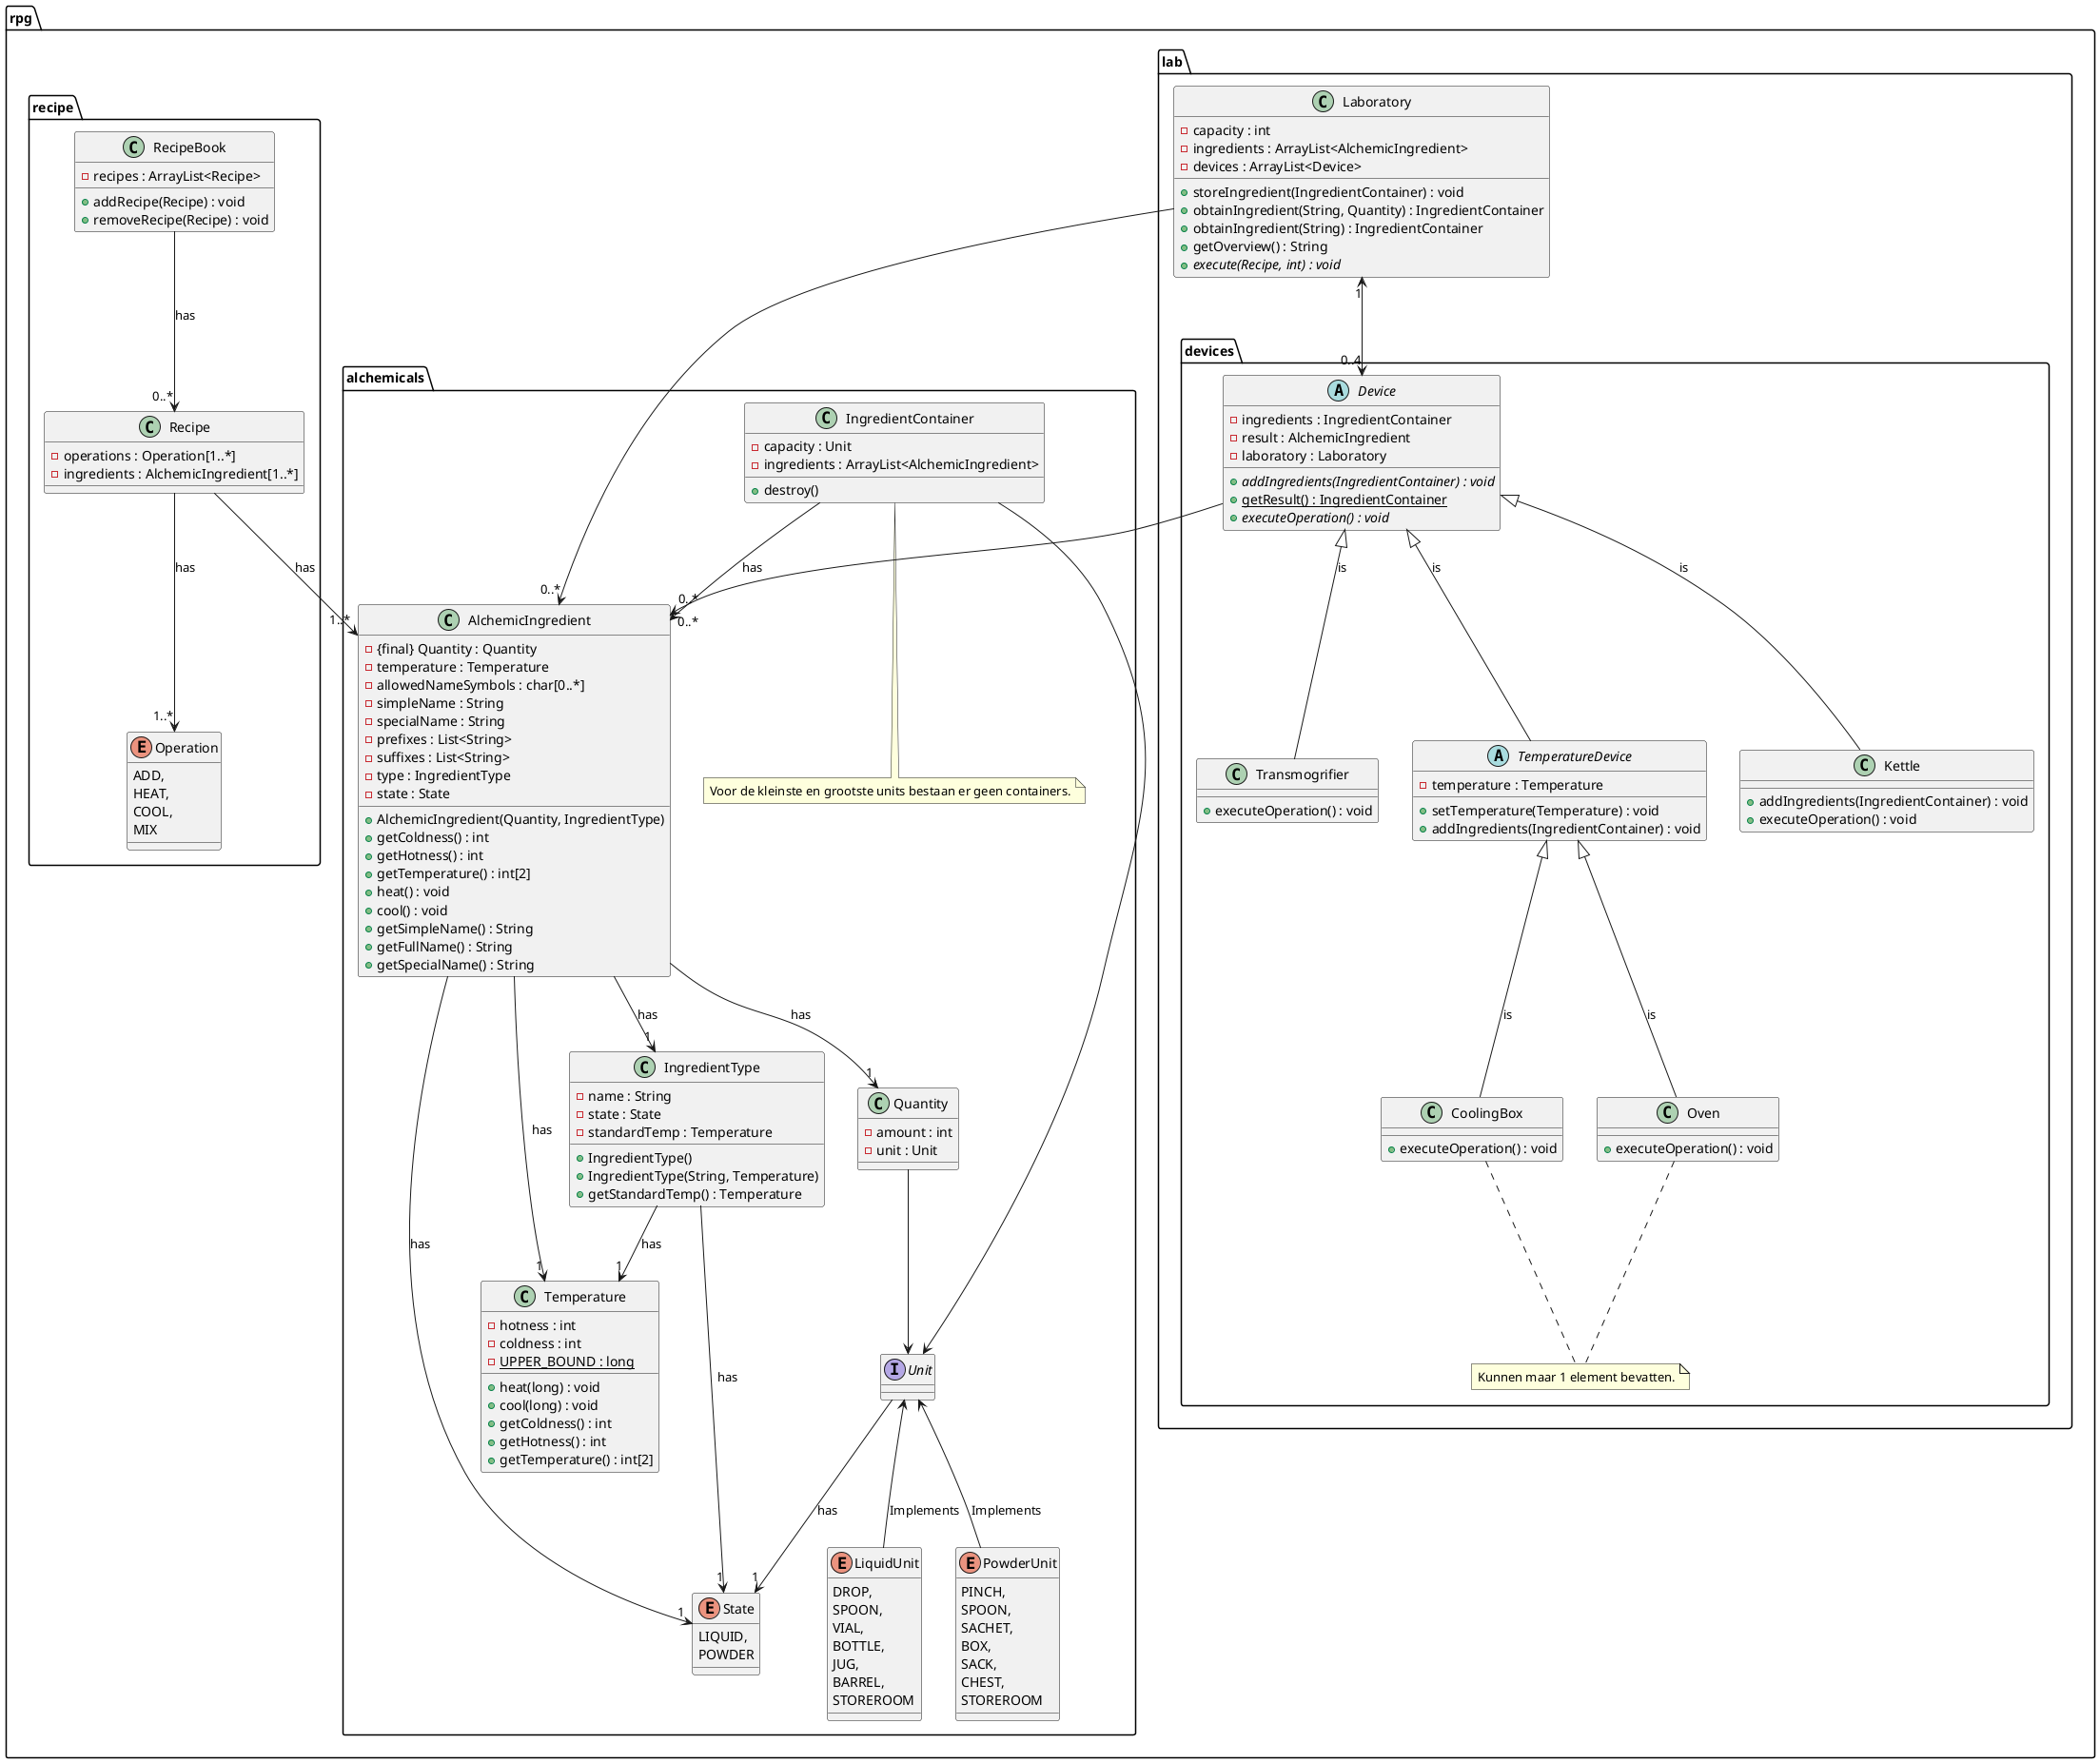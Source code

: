 @startuml

package rpg {

    package alchemicals {

    class AlchemicIngredient {
    - {final} Quantity : Quantity
    - temperature : Temperature
    - allowedNameSymbols : char[0..*]
    - simpleName : String
    - specialName : String
    - prefixes : List<String>
    - suffixes : List<String>
    - type : IngredientType
    - state : State

    + AlchemicIngredient(Quantity, IngredientType)
    + getColdness() : int
    + getHotness() : int
    + getTemperature() : int[2]
    + heat() : void
    + cool() : void
    + getSimpleName() : String
    + getFullName() : String
    + getSpecialName() : String
    }


    class IngredientType {
    - name : String
    - state : State
    - standardTemp : Temperature

    + IngredientType()
    + IngredientType(String, Temperature)
    + getStandardTemp() : Temperature
    }

    enum State {
        LIQUID,
        POWDER
    }

    class Quantity {
    - amount : int
    - unit : Unit
    }

    interface Unit {
    }

    enum LiquidUnit {
     DROP,
     SPOON,
     VIAL,
     BOTTLE,
     JUG,
     BARREL,
     STOREROOM
    }

    enum PowderUnit {
     PINCH,
     SPOON,
     SACHET,
     BOX,
     SACK,
     CHEST,
     STOREROOM
    }

    Unit <-- LiquidUnit : Implements
    Unit <-- PowderUnit : Implements

    class Temperature {
    - hotness : int
    - coldness : int
    - {static} UPPER_BOUND : long
    + heat(long) : void
    + cool(long) : void
    + getColdness() : int
    + getHotness() : int
    + getTemperature() : int[2]
    }

    AlchemicIngredient --> "1" IngredientType : has
    AlchemicIngredient --> "1" State : has
    AlchemicIngredient --> "1" Temperature : has
    IngredientType --> "1" State : has
    AlchemicIngredient --> "1" Quantity : has
    Quantity --> Unit
    Unit --> "1" State : has
    IngredientType --> "1" Temperature : has


    class IngredientContainer {
    - capacity : Unit
    - ingredients : ArrayList<AlchemicIngredient>
    + destroy()
    }


    IngredientContainer --> Unit
    IngredientContainer --> "0..*" AlchemicIngredient : "has"

    note "Voor de kleinste en grootste units bestaan er geen containers." as N1
    IngredientContainer .. N1

    }

    package lab {

    package devices {

    abstract class Device {
    - ingredients : IngredientContainer
    - result : AlchemicIngredient
    - laboratory : Laboratory
    + {abstract} addIngredients(IngredientContainer) : void
    + {static} getResult() : IngredientContainer
    + {abstract} executeOperation() : void
    }

    abstract class TemperatureDevice {
    - temperature : Temperature
    + setTemperature(Temperature) : void
    + addIngredients(IngredientContainer) : void
    }

    class CoolingBox {
    + executeOperation() : void
    }

    note "Kunnen maar 1 element bevatten." as N2
    CoolingBox .. N2
    Oven .. N2

    class Oven {
    + executeOperation() : void
    }

    class Kettle {
    + addIngredients(IngredientContainer) : void
    + executeOperation() : void
    }

    class Transmogrifier {
    + executeOperation() : void
    }

    Device <|-- TemperatureDevice : is
    TemperatureDevice <|-- CoolingBox : is
    TemperatureDevice <|-- Oven : is
    Device <|-- Kettle : is
    Device <|-- Transmogrifier : is
    Device --> "0..*" AlchemicIngredient

    }

    class Laboratory {
    - capacity : int
    - ingredients : ArrayList<AlchemicIngredient>
    - devices : ArrayList<Device>
    + storeIngredient(IngredientContainer) : void
    + obtainIngredient(String, Quantity) : IngredientContainer
    + obtainIngredient(String) : IngredientContainer
    + getOverview() : String
    + {abstract} execute(Recipe, int) : void
    }

    Laboratory --> "0..*" AlchemicIngredient
    Laboratory "1" <--> "0..4" Device

    }

    package recipe {


    class Recipe {
    - operations : Operation[1..*]
    - ingredients : AlchemicIngredient[1..*]
    }

    enum Operation {
    ADD,
    HEAT,
    COOL,
    MIX
    }

    class RecipeBook {
    - recipes : ArrayList<Recipe>
    + addRecipe(Recipe) : void
    + removeRecipe(Recipe) : void
    }

    Recipe --> "1..*" Operation : has
    Recipe --> "1..*" AlchemicIngredient : has
    RecipeBook --> "0..*" Recipe : has


    }


}

@enduml